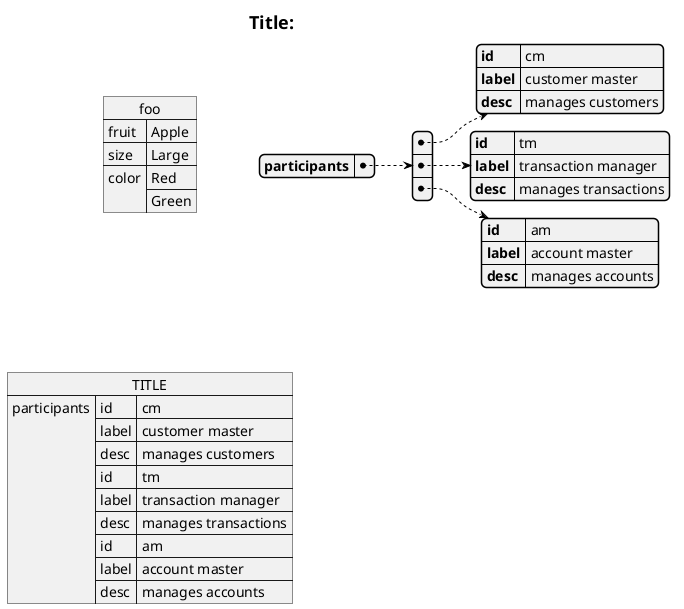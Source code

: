 {
  "sha1": "47w8hov6zjszn6x7gb5qedr124cyb6s",
  "insertion": {
    "when": "2024-05-30T20:48:20.442Z",
    "url": "https://forum.plantuml.net/16408/is-it-possible-to-include-json-as-an-external-source?show=16427#c16427",
    "user": "plantuml@gmail.com"
  }
}
@startuml
!$remote_json={"participants" :[ 
{"id": "cm" ,"label": "customer master","desc": "manages customers"},
{"id": "tm" ,"label": "transaction manager","desc": "manages transactions"},
{"id": "am" ,"label": "account master","desc": "manages accounts"}
]
}

json foo {
   "fruit":"Apple",
   "size":"Large",
   "color": ["Red", "Green"]
}


label label [
=Title:
{{json
$remote_json
}}
]


json TITLE $remote_json

@enduml
